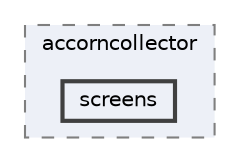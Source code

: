 digraph "core/src/main/java/com/lobsterchops/accorncollector/screens"
{
 // LATEX_PDF_SIZE
  bgcolor="transparent";
  edge [fontname=Helvetica,fontsize=10,labelfontname=Helvetica,labelfontsize=10];
  node [fontname=Helvetica,fontsize=10,shape=box,height=0.2,width=0.4];
  compound=true
  subgraph clusterdir_137e8209cd678040961c3cd637f8d75e {
    graph [ bgcolor="#edf0f7", pencolor="grey50", label="accorncollector", fontname=Helvetica,fontsize=10 style="filled,dashed", URL="dir_137e8209cd678040961c3cd637f8d75e.html",tooltip=""]
  dir_e5adf9857d909ef6d9961bf291f25c57 [label="screens", fillcolor="#edf0f7", color="grey25", style="filled,bold", URL="dir_e5adf9857d909ef6d9961bf291f25c57.html",tooltip=""];
  }
}
